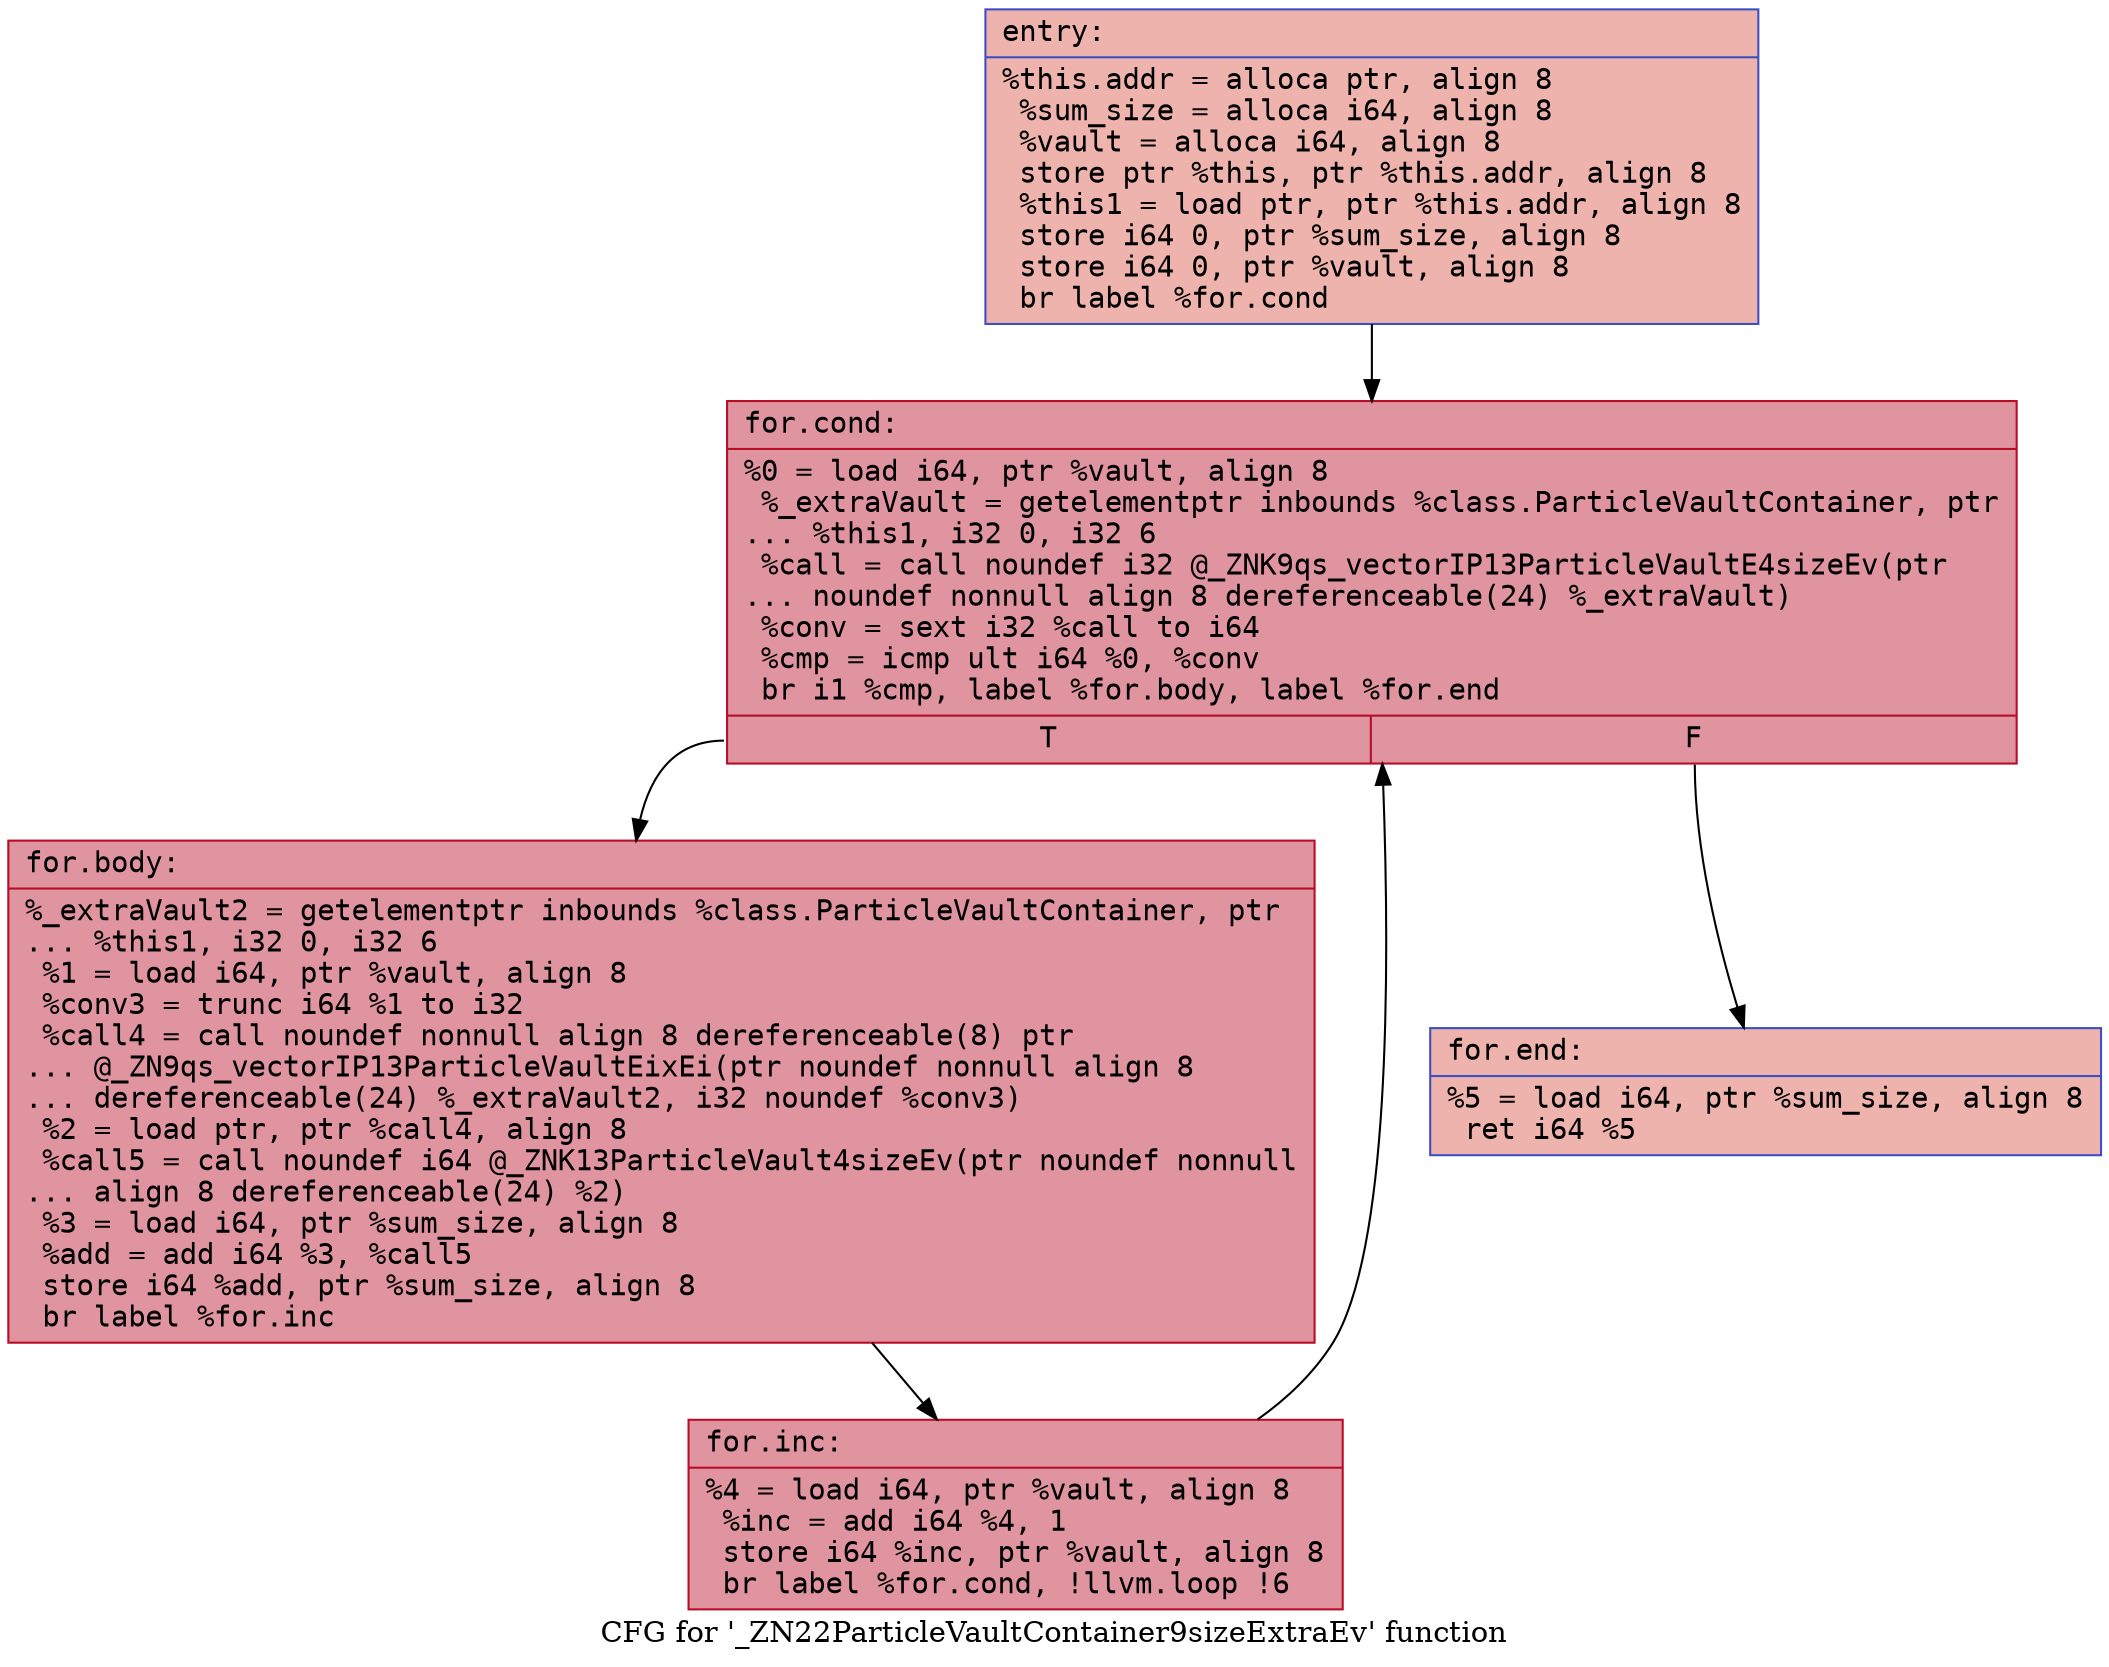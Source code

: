 digraph "CFG for '_ZN22ParticleVaultContainer9sizeExtraEv' function" {
	label="CFG for '_ZN22ParticleVaultContainer9sizeExtraEv' function";

	Node0x55907110b9d0 [shape=record,color="#3d50c3ff", style=filled, fillcolor="#d6524470" fontname="Courier",label="{entry:\l|  %this.addr = alloca ptr, align 8\l  %sum_size = alloca i64, align 8\l  %vault = alloca i64, align 8\l  store ptr %this, ptr %this.addr, align 8\l  %this1 = load ptr, ptr %this.addr, align 8\l  store i64 0, ptr %sum_size, align 8\l  store i64 0, ptr %vault, align 8\l  br label %for.cond\l}"];
	Node0x55907110b9d0 -> Node0x55907110be50[tooltip="entry -> for.cond\nProbability 100.00%" ];
	Node0x55907110be50 [shape=record,color="#b70d28ff", style=filled, fillcolor="#b70d2870" fontname="Courier",label="{for.cond:\l|  %0 = load i64, ptr %vault, align 8\l  %_extraVault = getelementptr inbounds %class.ParticleVaultContainer, ptr\l... %this1, i32 0, i32 6\l  %call = call noundef i32 @_ZNK9qs_vectorIP13ParticleVaultE4sizeEv(ptr\l... noundef nonnull align 8 dereferenceable(24) %_extraVault)\l  %conv = sext i32 %call to i64\l  %cmp = icmp ult i64 %0, %conv\l  br i1 %cmp, label %for.body, label %for.end\l|{<s0>T|<s1>F}}"];
	Node0x55907110be50:s0 -> Node0x55907110c370[tooltip="for.cond -> for.body\nProbability 96.88%" ];
	Node0x55907110be50:s1 -> Node0x55907110c3c0[tooltip="for.cond -> for.end\nProbability 3.12%" ];
	Node0x55907110c370 [shape=record,color="#b70d28ff", style=filled, fillcolor="#b70d2870" fontname="Courier",label="{for.body:\l|  %_extraVault2 = getelementptr inbounds %class.ParticleVaultContainer, ptr\l... %this1, i32 0, i32 6\l  %1 = load i64, ptr %vault, align 8\l  %conv3 = trunc i64 %1 to i32\l  %call4 = call noundef nonnull align 8 dereferenceable(8) ptr\l... @_ZN9qs_vectorIP13ParticleVaultEixEi(ptr noundef nonnull align 8\l... dereferenceable(24) %_extraVault2, i32 noundef %conv3)\l  %2 = load ptr, ptr %call4, align 8\l  %call5 = call noundef i64 @_ZNK13ParticleVault4sizeEv(ptr noundef nonnull\l... align 8 dereferenceable(24) %2)\l  %3 = load i64, ptr %sum_size, align 8\l  %add = add i64 %3, %call5\l  store i64 %add, ptr %sum_size, align 8\l  br label %for.inc\l}"];
	Node0x55907110c370 -> Node0x55907110cd70[tooltip="for.body -> for.inc\nProbability 100.00%" ];
	Node0x55907110cd70 [shape=record,color="#b70d28ff", style=filled, fillcolor="#b70d2870" fontname="Courier",label="{for.inc:\l|  %4 = load i64, ptr %vault, align 8\l  %inc = add i64 %4, 1\l  store i64 %inc, ptr %vault, align 8\l  br label %for.cond, !llvm.loop !6\l}"];
	Node0x55907110cd70 -> Node0x55907110be50[tooltip="for.inc -> for.cond\nProbability 100.00%" ];
	Node0x55907110c3c0 [shape=record,color="#3d50c3ff", style=filled, fillcolor="#d6524470" fontname="Courier",label="{for.end:\l|  %5 = load i64, ptr %sum_size, align 8\l  ret i64 %5\l}"];
}
